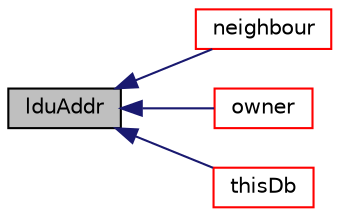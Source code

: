 digraph "lduAddr"
{
  bgcolor="transparent";
  edge [fontname="Helvetica",fontsize="10",labelfontname="Helvetica",labelfontsize="10"];
  node [fontname="Helvetica",fontsize="10",shape=record];
  rankdir="LR";
  Node4905 [label="lduAddr",height=0.2,width=0.4,color="black", fillcolor="grey75", style="filled", fontcolor="black"];
  Node4905 -> Node4906 [dir="back",color="midnightblue",fontsize="10",style="solid",fontname="Helvetica"];
  Node4906 [label="neighbour",height=0.2,width=0.4,color="red",URL="$a23593.html#aab1a7f2af09b33005a527e107c7b3fad",tooltip="Internal face neighbour. "];
  Node4905 -> Node6794 [dir="back",color="midnightblue",fontsize="10",style="solid",fontname="Helvetica"];
  Node6794 [label="owner",height=0.2,width=0.4,color="red",URL="$a23593.html#a16e7eb254c4fd2d1d7ac4d5d71f6c9f9",tooltip="Internal face owner. "];
  Node4905 -> Node6795 [dir="back",color="midnightblue",fontsize="10",style="solid",fontname="Helvetica"];
  Node6795 [label="thisDb",height=0.2,width=0.4,color="red",URL="$a23593.html#a3175cf15a6333b0363a1dc207810c420",tooltip="Return the object registry - resolve conflict polyMesh/lduMesh. "];
}
